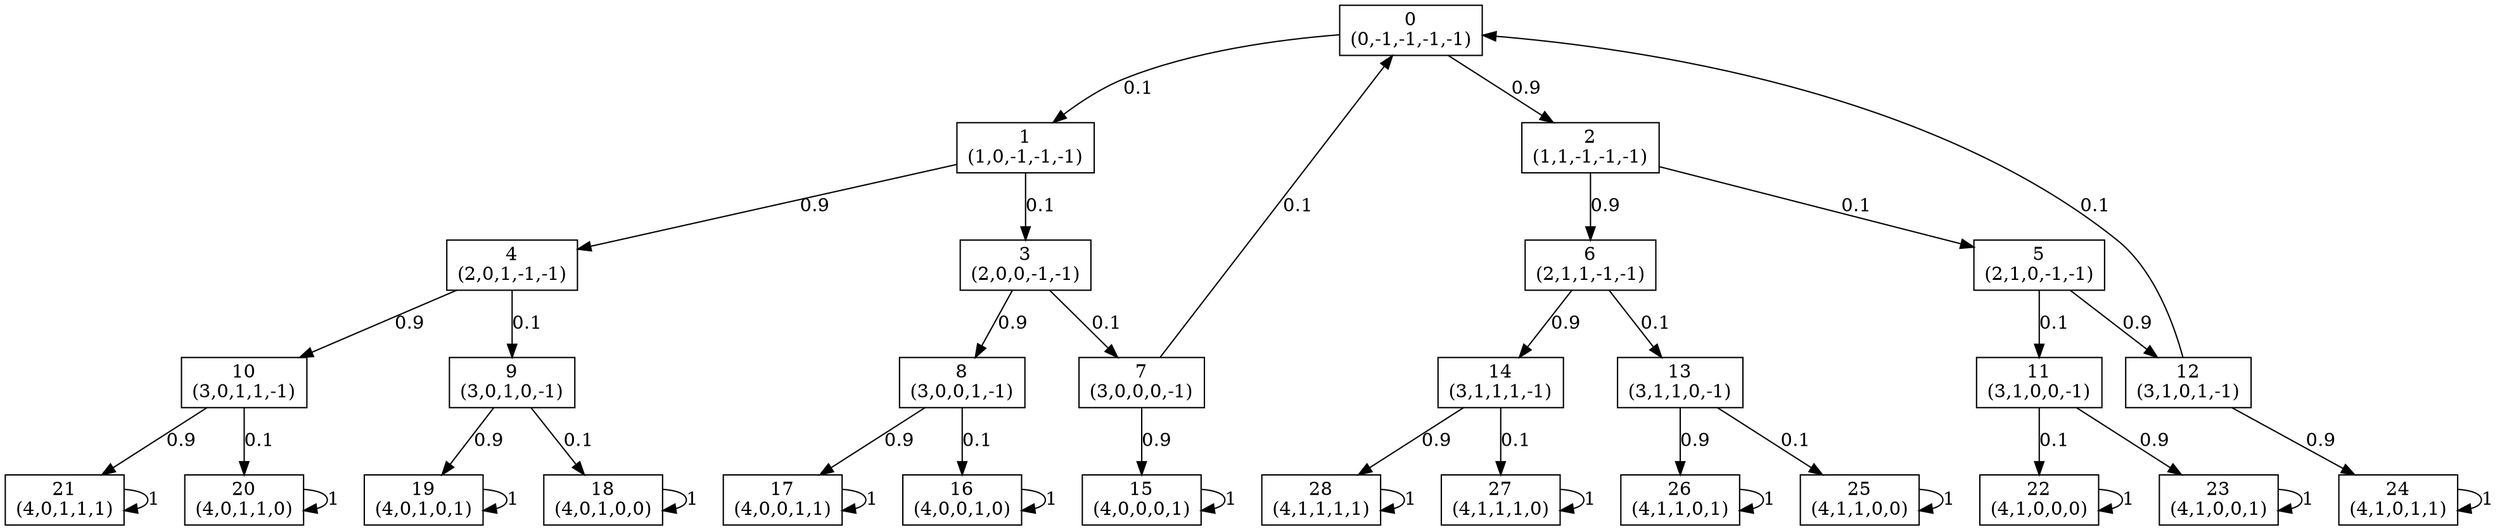 digraph P {
node [shape=box];
0 -> 1 [ label="0.1" ];
0 -> 2 [ label="0.9" ];
1 -> 3 [ label="0.1" ];
1 -> 4 [ label="0.9" ];
2 -> 5 [ label="0.1" ];
2 -> 6 [ label="0.9" ];
3 -> 7 [ label="0.1" ];
3 -> 8 [ label="0.9" ];
4 -> 9 [ label="0.1" ];
4 -> 10 [ label="0.9" ];
5 -> 11 [ label="0.1" ];
5 -> 12 [ label="0.9" ];
6 -> 13 [ label="0.1" ];
6 -> 14 [ label="0.9" ];
7 -> 0 [ label="0.1" ];
7 -> 15 [ label="0.9" ];
8 -> 16 [ label="0.1" ];
8 -> 17 [ label="0.9" ];
9 -> 18 [ label="0.1" ];
9 -> 19 [ label="0.9" ];
10 -> 20 [ label="0.1" ];
10 -> 21 [ label="0.9" ];
11 -> 22 [ label="0.1" ];
11 -> 23 [ label="0.9" ];
12 -> 0 [ label="0.1" ];
12 -> 24 [ label="0.9" ];
13 -> 25 [ label="0.1" ];
13 -> 26 [ label="0.9" ];
14 -> 27 [ label="0.1" ];
14 -> 28 [ label="0.9" ];
15 -> 15 [ label="1" ];
16 -> 16 [ label="1" ];
17 -> 17 [ label="1" ];
18 -> 18 [ label="1" ];
19 -> 19 [ label="1" ];
20 -> 20 [ label="1" ];
21 -> 21 [ label="1" ];
22 -> 22 [ label="1" ];
23 -> 23 [ label="1" ];
24 -> 24 [ label="1" ];
25 -> 25 [ label="1" ];
26 -> 26 [ label="1" ];
27 -> 27 [ label="1" ];
28 -> 28 [ label="1" ];
0 [label="0\n(0,-1,-1,-1,-1)"];
1 [label="1\n(1,0,-1,-1,-1)"];
2 [label="2\n(1,1,-1,-1,-1)"];
3 [label="3\n(2,0,0,-1,-1)"];
4 [label="4\n(2,0,1,-1,-1)"];
5 [label="5\n(2,1,0,-1,-1)"];
6 [label="6\n(2,1,1,-1,-1)"];
7 [label="7\n(3,0,0,0,-1)"];
8 [label="8\n(3,0,0,1,-1)"];
9 [label="9\n(3,0,1,0,-1)"];
10 [label="10\n(3,0,1,1,-1)"];
11 [label="11\n(3,1,0,0,-1)"];
12 [label="12\n(3,1,0,1,-1)"];
13 [label="13\n(3,1,1,0,-1)"];
14 [label="14\n(3,1,1,1,-1)"];
15 [label="15\n(4,0,0,0,1)"];
16 [label="16\n(4,0,0,1,0)"];
17 [label="17\n(4,0,0,1,1)"];
18 [label="18\n(4,0,1,0,0)"];
19 [label="19\n(4,0,1,0,1)"];
20 [label="20\n(4,0,1,1,0)"];
21 [label="21\n(4,0,1,1,1)"];
22 [label="22\n(4,1,0,0,0)"];
23 [label="23\n(4,1,0,0,1)"];
24 [label="24\n(4,1,0,1,1)"];
25 [label="25\n(4,1,1,0,0)"];
26 [label="26\n(4,1,1,0,1)"];
27 [label="27\n(4,1,1,1,0)"];
28 [label="28\n(4,1,1,1,1)"];
}
